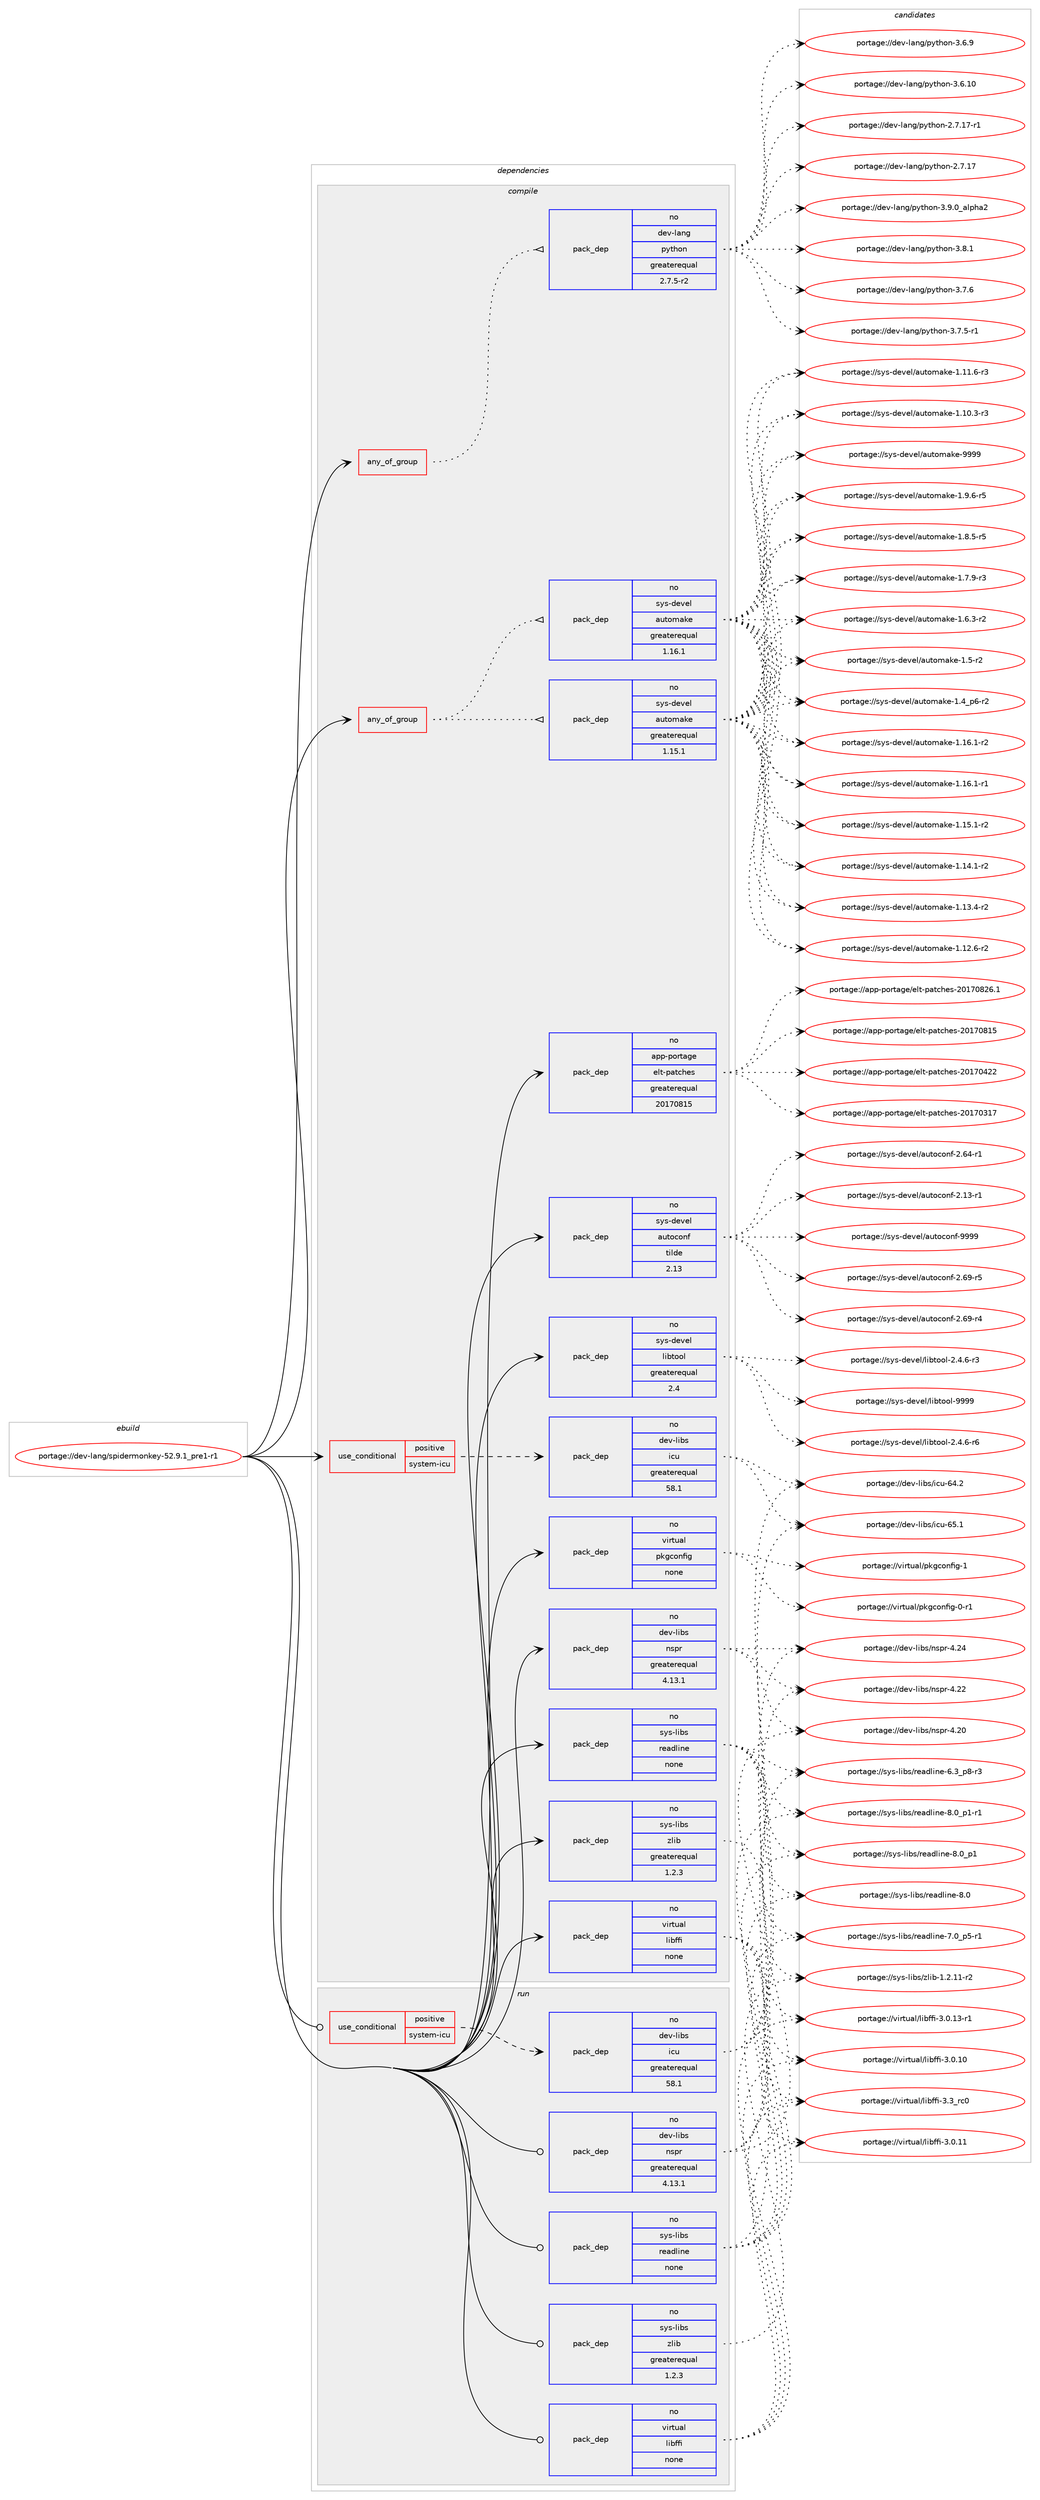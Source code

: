 digraph prolog {

# *************
# Graph options
# *************

newrank=true;
concentrate=true;
compound=true;
graph [rankdir=LR,fontname=Helvetica,fontsize=10,ranksep=1.5];#, ranksep=2.5, nodesep=0.2];
edge  [arrowhead=vee];
node  [fontname=Helvetica,fontsize=10];

# **********
# The ebuild
# **********

subgraph cluster_leftcol {
color=gray;
label=<<i>ebuild</i>>;
id [label="portage://dev-lang/spidermonkey-52.9.1_pre1-r1", color=red, width=4, href="../dev-lang/spidermonkey-52.9.1_pre1-r1.svg"];
}

# ****************
# The dependencies
# ****************

subgraph cluster_midcol {
color=gray;
label=<<i>dependencies</i>>;
subgraph cluster_compile {
fillcolor="#eeeeee";
style=filled;
label=<<i>compile</i>>;
subgraph any5169 {
dependency518074 [label=<<TABLE BORDER="0" CELLBORDER="1" CELLSPACING="0" CELLPADDING="4"><TR><TD CELLPADDING="10">any_of_group</TD></TR></TABLE>>, shape=none, color=red];subgraph pack385903 {
dependency518075 [label=<<TABLE BORDER="0" CELLBORDER="1" CELLSPACING="0" CELLPADDING="4" WIDTH="220"><TR><TD ROWSPAN="6" CELLPADDING="30">pack_dep</TD></TR><TR><TD WIDTH="110">no</TD></TR><TR><TD>dev-lang</TD></TR><TR><TD>python</TD></TR><TR><TD>greaterequal</TD></TR><TR><TD>2.7.5-r2</TD></TR></TABLE>>, shape=none, color=blue];
}
dependency518074:e -> dependency518075:w [weight=20,style="dotted",arrowhead="oinv"];
}
id:e -> dependency518074:w [weight=20,style="solid",arrowhead="vee"];
subgraph any5170 {
dependency518076 [label=<<TABLE BORDER="0" CELLBORDER="1" CELLSPACING="0" CELLPADDING="4"><TR><TD CELLPADDING="10">any_of_group</TD></TR></TABLE>>, shape=none, color=red];subgraph pack385904 {
dependency518077 [label=<<TABLE BORDER="0" CELLBORDER="1" CELLSPACING="0" CELLPADDING="4" WIDTH="220"><TR><TD ROWSPAN="6" CELLPADDING="30">pack_dep</TD></TR><TR><TD WIDTH="110">no</TD></TR><TR><TD>sys-devel</TD></TR><TR><TD>automake</TD></TR><TR><TD>greaterequal</TD></TR><TR><TD>1.16.1</TD></TR></TABLE>>, shape=none, color=blue];
}
dependency518076:e -> dependency518077:w [weight=20,style="dotted",arrowhead="oinv"];
subgraph pack385905 {
dependency518078 [label=<<TABLE BORDER="0" CELLBORDER="1" CELLSPACING="0" CELLPADDING="4" WIDTH="220"><TR><TD ROWSPAN="6" CELLPADDING="30">pack_dep</TD></TR><TR><TD WIDTH="110">no</TD></TR><TR><TD>sys-devel</TD></TR><TR><TD>automake</TD></TR><TR><TD>greaterequal</TD></TR><TR><TD>1.15.1</TD></TR></TABLE>>, shape=none, color=blue];
}
dependency518076:e -> dependency518078:w [weight=20,style="dotted",arrowhead="oinv"];
}
id:e -> dependency518076:w [weight=20,style="solid",arrowhead="vee"];
subgraph cond126765 {
dependency518079 [label=<<TABLE BORDER="0" CELLBORDER="1" CELLSPACING="0" CELLPADDING="4"><TR><TD ROWSPAN="3" CELLPADDING="10">use_conditional</TD></TR><TR><TD>positive</TD></TR><TR><TD>system-icu</TD></TR></TABLE>>, shape=none, color=red];
subgraph pack385906 {
dependency518080 [label=<<TABLE BORDER="0" CELLBORDER="1" CELLSPACING="0" CELLPADDING="4" WIDTH="220"><TR><TD ROWSPAN="6" CELLPADDING="30">pack_dep</TD></TR><TR><TD WIDTH="110">no</TD></TR><TR><TD>dev-libs</TD></TR><TR><TD>icu</TD></TR><TR><TD>greaterequal</TD></TR><TR><TD>58.1</TD></TR></TABLE>>, shape=none, color=blue];
}
dependency518079:e -> dependency518080:w [weight=20,style="dashed",arrowhead="vee"];
}
id:e -> dependency518079:w [weight=20,style="solid",arrowhead="vee"];
subgraph pack385907 {
dependency518081 [label=<<TABLE BORDER="0" CELLBORDER="1" CELLSPACING="0" CELLPADDING="4" WIDTH="220"><TR><TD ROWSPAN="6" CELLPADDING="30">pack_dep</TD></TR><TR><TD WIDTH="110">no</TD></TR><TR><TD>app-portage</TD></TR><TR><TD>elt-patches</TD></TR><TR><TD>greaterequal</TD></TR><TR><TD>20170815</TD></TR></TABLE>>, shape=none, color=blue];
}
id:e -> dependency518081:w [weight=20,style="solid",arrowhead="vee"];
subgraph pack385908 {
dependency518082 [label=<<TABLE BORDER="0" CELLBORDER="1" CELLSPACING="0" CELLPADDING="4" WIDTH="220"><TR><TD ROWSPAN="6" CELLPADDING="30">pack_dep</TD></TR><TR><TD WIDTH="110">no</TD></TR><TR><TD>dev-libs</TD></TR><TR><TD>nspr</TD></TR><TR><TD>greaterequal</TD></TR><TR><TD>4.13.1</TD></TR></TABLE>>, shape=none, color=blue];
}
id:e -> dependency518082:w [weight=20,style="solid",arrowhead="vee"];
subgraph pack385909 {
dependency518083 [label=<<TABLE BORDER="0" CELLBORDER="1" CELLSPACING="0" CELLPADDING="4" WIDTH="220"><TR><TD ROWSPAN="6" CELLPADDING="30">pack_dep</TD></TR><TR><TD WIDTH="110">no</TD></TR><TR><TD>sys-devel</TD></TR><TR><TD>autoconf</TD></TR><TR><TD>tilde</TD></TR><TR><TD>2.13</TD></TR></TABLE>>, shape=none, color=blue];
}
id:e -> dependency518083:w [weight=20,style="solid",arrowhead="vee"];
subgraph pack385910 {
dependency518084 [label=<<TABLE BORDER="0" CELLBORDER="1" CELLSPACING="0" CELLPADDING="4" WIDTH="220"><TR><TD ROWSPAN="6" CELLPADDING="30">pack_dep</TD></TR><TR><TD WIDTH="110">no</TD></TR><TR><TD>sys-devel</TD></TR><TR><TD>libtool</TD></TR><TR><TD>greaterequal</TD></TR><TR><TD>2.4</TD></TR></TABLE>>, shape=none, color=blue];
}
id:e -> dependency518084:w [weight=20,style="solid",arrowhead="vee"];
subgraph pack385911 {
dependency518085 [label=<<TABLE BORDER="0" CELLBORDER="1" CELLSPACING="0" CELLPADDING="4" WIDTH="220"><TR><TD ROWSPAN="6" CELLPADDING="30">pack_dep</TD></TR><TR><TD WIDTH="110">no</TD></TR><TR><TD>sys-libs</TD></TR><TR><TD>readline</TD></TR><TR><TD>none</TD></TR><TR><TD></TD></TR></TABLE>>, shape=none, color=blue];
}
id:e -> dependency518085:w [weight=20,style="solid",arrowhead="vee"];
subgraph pack385912 {
dependency518086 [label=<<TABLE BORDER="0" CELLBORDER="1" CELLSPACING="0" CELLPADDING="4" WIDTH="220"><TR><TD ROWSPAN="6" CELLPADDING="30">pack_dep</TD></TR><TR><TD WIDTH="110">no</TD></TR><TR><TD>sys-libs</TD></TR><TR><TD>zlib</TD></TR><TR><TD>greaterequal</TD></TR><TR><TD>1.2.3</TD></TR></TABLE>>, shape=none, color=blue];
}
id:e -> dependency518086:w [weight=20,style="solid",arrowhead="vee"];
subgraph pack385913 {
dependency518087 [label=<<TABLE BORDER="0" CELLBORDER="1" CELLSPACING="0" CELLPADDING="4" WIDTH="220"><TR><TD ROWSPAN="6" CELLPADDING="30">pack_dep</TD></TR><TR><TD WIDTH="110">no</TD></TR><TR><TD>virtual</TD></TR><TR><TD>libffi</TD></TR><TR><TD>none</TD></TR><TR><TD></TD></TR></TABLE>>, shape=none, color=blue];
}
id:e -> dependency518087:w [weight=20,style="solid",arrowhead="vee"];
subgraph pack385914 {
dependency518088 [label=<<TABLE BORDER="0" CELLBORDER="1" CELLSPACING="0" CELLPADDING="4" WIDTH="220"><TR><TD ROWSPAN="6" CELLPADDING="30">pack_dep</TD></TR><TR><TD WIDTH="110">no</TD></TR><TR><TD>virtual</TD></TR><TR><TD>pkgconfig</TD></TR><TR><TD>none</TD></TR><TR><TD></TD></TR></TABLE>>, shape=none, color=blue];
}
id:e -> dependency518088:w [weight=20,style="solid",arrowhead="vee"];
}
subgraph cluster_compileandrun {
fillcolor="#eeeeee";
style=filled;
label=<<i>compile and run</i>>;
}
subgraph cluster_run {
fillcolor="#eeeeee";
style=filled;
label=<<i>run</i>>;
subgraph cond126766 {
dependency518089 [label=<<TABLE BORDER="0" CELLBORDER="1" CELLSPACING="0" CELLPADDING="4"><TR><TD ROWSPAN="3" CELLPADDING="10">use_conditional</TD></TR><TR><TD>positive</TD></TR><TR><TD>system-icu</TD></TR></TABLE>>, shape=none, color=red];
subgraph pack385915 {
dependency518090 [label=<<TABLE BORDER="0" CELLBORDER="1" CELLSPACING="0" CELLPADDING="4" WIDTH="220"><TR><TD ROWSPAN="6" CELLPADDING="30">pack_dep</TD></TR><TR><TD WIDTH="110">no</TD></TR><TR><TD>dev-libs</TD></TR><TR><TD>icu</TD></TR><TR><TD>greaterequal</TD></TR><TR><TD>58.1</TD></TR></TABLE>>, shape=none, color=blue];
}
dependency518089:e -> dependency518090:w [weight=20,style="dashed",arrowhead="vee"];
}
id:e -> dependency518089:w [weight=20,style="solid",arrowhead="odot"];
subgraph pack385916 {
dependency518091 [label=<<TABLE BORDER="0" CELLBORDER="1" CELLSPACING="0" CELLPADDING="4" WIDTH="220"><TR><TD ROWSPAN="6" CELLPADDING="30">pack_dep</TD></TR><TR><TD WIDTH="110">no</TD></TR><TR><TD>dev-libs</TD></TR><TR><TD>nspr</TD></TR><TR><TD>greaterequal</TD></TR><TR><TD>4.13.1</TD></TR></TABLE>>, shape=none, color=blue];
}
id:e -> dependency518091:w [weight=20,style="solid",arrowhead="odot"];
subgraph pack385917 {
dependency518092 [label=<<TABLE BORDER="0" CELLBORDER="1" CELLSPACING="0" CELLPADDING="4" WIDTH="220"><TR><TD ROWSPAN="6" CELLPADDING="30">pack_dep</TD></TR><TR><TD WIDTH="110">no</TD></TR><TR><TD>sys-libs</TD></TR><TR><TD>readline</TD></TR><TR><TD>none</TD></TR><TR><TD></TD></TR></TABLE>>, shape=none, color=blue];
}
id:e -> dependency518092:w [weight=20,style="solid",arrowhead="odot"];
subgraph pack385918 {
dependency518093 [label=<<TABLE BORDER="0" CELLBORDER="1" CELLSPACING="0" CELLPADDING="4" WIDTH="220"><TR><TD ROWSPAN="6" CELLPADDING="30">pack_dep</TD></TR><TR><TD WIDTH="110">no</TD></TR><TR><TD>sys-libs</TD></TR><TR><TD>zlib</TD></TR><TR><TD>greaterequal</TD></TR><TR><TD>1.2.3</TD></TR></TABLE>>, shape=none, color=blue];
}
id:e -> dependency518093:w [weight=20,style="solid",arrowhead="odot"];
subgraph pack385919 {
dependency518094 [label=<<TABLE BORDER="0" CELLBORDER="1" CELLSPACING="0" CELLPADDING="4" WIDTH="220"><TR><TD ROWSPAN="6" CELLPADDING="30">pack_dep</TD></TR><TR><TD WIDTH="110">no</TD></TR><TR><TD>virtual</TD></TR><TR><TD>libffi</TD></TR><TR><TD>none</TD></TR><TR><TD></TD></TR></TABLE>>, shape=none, color=blue];
}
id:e -> dependency518094:w [weight=20,style="solid",arrowhead="odot"];
}
}

# **************
# The candidates
# **************

subgraph cluster_choices {
rank=same;
color=gray;
label=<<i>candidates</i>>;

subgraph choice385903 {
color=black;
nodesep=1;
choice10010111845108971101034711212111610411111045514657464895971081121049750 [label="portage://dev-lang/python-3.9.0_alpha2", color=red, width=4,href="../dev-lang/python-3.9.0_alpha2.svg"];
choice100101118451089711010347112121116104111110455146564649 [label="portage://dev-lang/python-3.8.1", color=red, width=4,href="../dev-lang/python-3.8.1.svg"];
choice100101118451089711010347112121116104111110455146554654 [label="portage://dev-lang/python-3.7.6", color=red, width=4,href="../dev-lang/python-3.7.6.svg"];
choice1001011184510897110103471121211161041111104551465546534511449 [label="portage://dev-lang/python-3.7.5-r1", color=red, width=4,href="../dev-lang/python-3.7.5-r1.svg"];
choice100101118451089711010347112121116104111110455146544657 [label="portage://dev-lang/python-3.6.9", color=red, width=4,href="../dev-lang/python-3.6.9.svg"];
choice10010111845108971101034711212111610411111045514654464948 [label="portage://dev-lang/python-3.6.10", color=red, width=4,href="../dev-lang/python-3.6.10.svg"];
choice100101118451089711010347112121116104111110455046554649554511449 [label="portage://dev-lang/python-2.7.17-r1", color=red, width=4,href="../dev-lang/python-2.7.17-r1.svg"];
choice10010111845108971101034711212111610411111045504655464955 [label="portage://dev-lang/python-2.7.17", color=red, width=4,href="../dev-lang/python-2.7.17.svg"];
dependency518075:e -> choice10010111845108971101034711212111610411111045514657464895971081121049750:w [style=dotted,weight="100"];
dependency518075:e -> choice100101118451089711010347112121116104111110455146564649:w [style=dotted,weight="100"];
dependency518075:e -> choice100101118451089711010347112121116104111110455146554654:w [style=dotted,weight="100"];
dependency518075:e -> choice1001011184510897110103471121211161041111104551465546534511449:w [style=dotted,weight="100"];
dependency518075:e -> choice100101118451089711010347112121116104111110455146544657:w [style=dotted,weight="100"];
dependency518075:e -> choice10010111845108971101034711212111610411111045514654464948:w [style=dotted,weight="100"];
dependency518075:e -> choice100101118451089711010347112121116104111110455046554649554511449:w [style=dotted,weight="100"];
dependency518075:e -> choice10010111845108971101034711212111610411111045504655464955:w [style=dotted,weight="100"];
}
subgraph choice385904 {
color=black;
nodesep=1;
choice115121115451001011181011084797117116111109971071014557575757 [label="portage://sys-devel/automake-9999", color=red, width=4,href="../sys-devel/automake-9999.svg"];
choice115121115451001011181011084797117116111109971071014549465746544511453 [label="portage://sys-devel/automake-1.9.6-r5", color=red, width=4,href="../sys-devel/automake-1.9.6-r5.svg"];
choice115121115451001011181011084797117116111109971071014549465646534511453 [label="portage://sys-devel/automake-1.8.5-r5", color=red, width=4,href="../sys-devel/automake-1.8.5-r5.svg"];
choice115121115451001011181011084797117116111109971071014549465546574511451 [label="portage://sys-devel/automake-1.7.9-r3", color=red, width=4,href="../sys-devel/automake-1.7.9-r3.svg"];
choice115121115451001011181011084797117116111109971071014549465446514511450 [label="portage://sys-devel/automake-1.6.3-r2", color=red, width=4,href="../sys-devel/automake-1.6.3-r2.svg"];
choice11512111545100101118101108479711711611110997107101454946534511450 [label="portage://sys-devel/automake-1.5-r2", color=red, width=4,href="../sys-devel/automake-1.5-r2.svg"];
choice115121115451001011181011084797117116111109971071014549465295112544511450 [label="portage://sys-devel/automake-1.4_p6-r2", color=red, width=4,href="../sys-devel/automake-1.4_p6-r2.svg"];
choice11512111545100101118101108479711711611110997107101454946495446494511450 [label="portage://sys-devel/automake-1.16.1-r2", color=red, width=4,href="../sys-devel/automake-1.16.1-r2.svg"];
choice11512111545100101118101108479711711611110997107101454946495446494511449 [label="portage://sys-devel/automake-1.16.1-r1", color=red, width=4,href="../sys-devel/automake-1.16.1-r1.svg"];
choice11512111545100101118101108479711711611110997107101454946495346494511450 [label="portage://sys-devel/automake-1.15.1-r2", color=red, width=4,href="../sys-devel/automake-1.15.1-r2.svg"];
choice11512111545100101118101108479711711611110997107101454946495246494511450 [label="portage://sys-devel/automake-1.14.1-r2", color=red, width=4,href="../sys-devel/automake-1.14.1-r2.svg"];
choice11512111545100101118101108479711711611110997107101454946495146524511450 [label="portage://sys-devel/automake-1.13.4-r2", color=red, width=4,href="../sys-devel/automake-1.13.4-r2.svg"];
choice11512111545100101118101108479711711611110997107101454946495046544511450 [label="portage://sys-devel/automake-1.12.6-r2", color=red, width=4,href="../sys-devel/automake-1.12.6-r2.svg"];
choice11512111545100101118101108479711711611110997107101454946494946544511451 [label="portage://sys-devel/automake-1.11.6-r3", color=red, width=4,href="../sys-devel/automake-1.11.6-r3.svg"];
choice11512111545100101118101108479711711611110997107101454946494846514511451 [label="portage://sys-devel/automake-1.10.3-r3", color=red, width=4,href="../sys-devel/automake-1.10.3-r3.svg"];
dependency518077:e -> choice115121115451001011181011084797117116111109971071014557575757:w [style=dotted,weight="100"];
dependency518077:e -> choice115121115451001011181011084797117116111109971071014549465746544511453:w [style=dotted,weight="100"];
dependency518077:e -> choice115121115451001011181011084797117116111109971071014549465646534511453:w [style=dotted,weight="100"];
dependency518077:e -> choice115121115451001011181011084797117116111109971071014549465546574511451:w [style=dotted,weight="100"];
dependency518077:e -> choice115121115451001011181011084797117116111109971071014549465446514511450:w [style=dotted,weight="100"];
dependency518077:e -> choice11512111545100101118101108479711711611110997107101454946534511450:w [style=dotted,weight="100"];
dependency518077:e -> choice115121115451001011181011084797117116111109971071014549465295112544511450:w [style=dotted,weight="100"];
dependency518077:e -> choice11512111545100101118101108479711711611110997107101454946495446494511450:w [style=dotted,weight="100"];
dependency518077:e -> choice11512111545100101118101108479711711611110997107101454946495446494511449:w [style=dotted,weight="100"];
dependency518077:e -> choice11512111545100101118101108479711711611110997107101454946495346494511450:w [style=dotted,weight="100"];
dependency518077:e -> choice11512111545100101118101108479711711611110997107101454946495246494511450:w [style=dotted,weight="100"];
dependency518077:e -> choice11512111545100101118101108479711711611110997107101454946495146524511450:w [style=dotted,weight="100"];
dependency518077:e -> choice11512111545100101118101108479711711611110997107101454946495046544511450:w [style=dotted,weight="100"];
dependency518077:e -> choice11512111545100101118101108479711711611110997107101454946494946544511451:w [style=dotted,weight="100"];
dependency518077:e -> choice11512111545100101118101108479711711611110997107101454946494846514511451:w [style=dotted,weight="100"];
}
subgraph choice385905 {
color=black;
nodesep=1;
choice115121115451001011181011084797117116111109971071014557575757 [label="portage://sys-devel/automake-9999", color=red, width=4,href="../sys-devel/automake-9999.svg"];
choice115121115451001011181011084797117116111109971071014549465746544511453 [label="portage://sys-devel/automake-1.9.6-r5", color=red, width=4,href="../sys-devel/automake-1.9.6-r5.svg"];
choice115121115451001011181011084797117116111109971071014549465646534511453 [label="portage://sys-devel/automake-1.8.5-r5", color=red, width=4,href="../sys-devel/automake-1.8.5-r5.svg"];
choice115121115451001011181011084797117116111109971071014549465546574511451 [label="portage://sys-devel/automake-1.7.9-r3", color=red, width=4,href="../sys-devel/automake-1.7.9-r3.svg"];
choice115121115451001011181011084797117116111109971071014549465446514511450 [label="portage://sys-devel/automake-1.6.3-r2", color=red, width=4,href="../sys-devel/automake-1.6.3-r2.svg"];
choice11512111545100101118101108479711711611110997107101454946534511450 [label="portage://sys-devel/automake-1.5-r2", color=red, width=4,href="../sys-devel/automake-1.5-r2.svg"];
choice115121115451001011181011084797117116111109971071014549465295112544511450 [label="portage://sys-devel/automake-1.4_p6-r2", color=red, width=4,href="../sys-devel/automake-1.4_p6-r2.svg"];
choice11512111545100101118101108479711711611110997107101454946495446494511450 [label="portage://sys-devel/automake-1.16.1-r2", color=red, width=4,href="../sys-devel/automake-1.16.1-r2.svg"];
choice11512111545100101118101108479711711611110997107101454946495446494511449 [label="portage://sys-devel/automake-1.16.1-r1", color=red, width=4,href="../sys-devel/automake-1.16.1-r1.svg"];
choice11512111545100101118101108479711711611110997107101454946495346494511450 [label="portage://sys-devel/automake-1.15.1-r2", color=red, width=4,href="../sys-devel/automake-1.15.1-r2.svg"];
choice11512111545100101118101108479711711611110997107101454946495246494511450 [label="portage://sys-devel/automake-1.14.1-r2", color=red, width=4,href="../sys-devel/automake-1.14.1-r2.svg"];
choice11512111545100101118101108479711711611110997107101454946495146524511450 [label="portage://sys-devel/automake-1.13.4-r2", color=red, width=4,href="../sys-devel/automake-1.13.4-r2.svg"];
choice11512111545100101118101108479711711611110997107101454946495046544511450 [label="portage://sys-devel/automake-1.12.6-r2", color=red, width=4,href="../sys-devel/automake-1.12.6-r2.svg"];
choice11512111545100101118101108479711711611110997107101454946494946544511451 [label="portage://sys-devel/automake-1.11.6-r3", color=red, width=4,href="../sys-devel/automake-1.11.6-r3.svg"];
choice11512111545100101118101108479711711611110997107101454946494846514511451 [label="portage://sys-devel/automake-1.10.3-r3", color=red, width=4,href="../sys-devel/automake-1.10.3-r3.svg"];
dependency518078:e -> choice115121115451001011181011084797117116111109971071014557575757:w [style=dotted,weight="100"];
dependency518078:e -> choice115121115451001011181011084797117116111109971071014549465746544511453:w [style=dotted,weight="100"];
dependency518078:e -> choice115121115451001011181011084797117116111109971071014549465646534511453:w [style=dotted,weight="100"];
dependency518078:e -> choice115121115451001011181011084797117116111109971071014549465546574511451:w [style=dotted,weight="100"];
dependency518078:e -> choice115121115451001011181011084797117116111109971071014549465446514511450:w [style=dotted,weight="100"];
dependency518078:e -> choice11512111545100101118101108479711711611110997107101454946534511450:w [style=dotted,weight="100"];
dependency518078:e -> choice115121115451001011181011084797117116111109971071014549465295112544511450:w [style=dotted,weight="100"];
dependency518078:e -> choice11512111545100101118101108479711711611110997107101454946495446494511450:w [style=dotted,weight="100"];
dependency518078:e -> choice11512111545100101118101108479711711611110997107101454946495446494511449:w [style=dotted,weight="100"];
dependency518078:e -> choice11512111545100101118101108479711711611110997107101454946495346494511450:w [style=dotted,weight="100"];
dependency518078:e -> choice11512111545100101118101108479711711611110997107101454946495246494511450:w [style=dotted,weight="100"];
dependency518078:e -> choice11512111545100101118101108479711711611110997107101454946495146524511450:w [style=dotted,weight="100"];
dependency518078:e -> choice11512111545100101118101108479711711611110997107101454946495046544511450:w [style=dotted,weight="100"];
dependency518078:e -> choice11512111545100101118101108479711711611110997107101454946494946544511451:w [style=dotted,weight="100"];
dependency518078:e -> choice11512111545100101118101108479711711611110997107101454946494846514511451:w [style=dotted,weight="100"];
}
subgraph choice385906 {
color=black;
nodesep=1;
choice100101118451081059811547105991174554534649 [label="portage://dev-libs/icu-65.1", color=red, width=4,href="../dev-libs/icu-65.1.svg"];
choice100101118451081059811547105991174554524650 [label="portage://dev-libs/icu-64.2", color=red, width=4,href="../dev-libs/icu-64.2.svg"];
dependency518080:e -> choice100101118451081059811547105991174554534649:w [style=dotted,weight="100"];
dependency518080:e -> choice100101118451081059811547105991174554524650:w [style=dotted,weight="100"];
}
subgraph choice385907 {
color=black;
nodesep=1;
choice971121124511211111411697103101471011081164511297116991041011154550484955485650544649 [label="portage://app-portage/elt-patches-20170826.1", color=red, width=4,href="../app-portage/elt-patches-20170826.1.svg"];
choice97112112451121111141169710310147101108116451129711699104101115455048495548564953 [label="portage://app-portage/elt-patches-20170815", color=red, width=4,href="../app-portage/elt-patches-20170815.svg"];
choice97112112451121111141169710310147101108116451129711699104101115455048495548525050 [label="portage://app-portage/elt-patches-20170422", color=red, width=4,href="../app-portage/elt-patches-20170422.svg"];
choice97112112451121111141169710310147101108116451129711699104101115455048495548514955 [label="portage://app-portage/elt-patches-20170317", color=red, width=4,href="../app-portage/elt-patches-20170317.svg"];
dependency518081:e -> choice971121124511211111411697103101471011081164511297116991041011154550484955485650544649:w [style=dotted,weight="100"];
dependency518081:e -> choice97112112451121111141169710310147101108116451129711699104101115455048495548564953:w [style=dotted,weight="100"];
dependency518081:e -> choice97112112451121111141169710310147101108116451129711699104101115455048495548525050:w [style=dotted,weight="100"];
dependency518081:e -> choice97112112451121111141169710310147101108116451129711699104101115455048495548514955:w [style=dotted,weight="100"];
}
subgraph choice385908 {
color=black;
nodesep=1;
choice1001011184510810598115471101151121144552465052 [label="portage://dev-libs/nspr-4.24", color=red, width=4,href="../dev-libs/nspr-4.24.svg"];
choice1001011184510810598115471101151121144552465050 [label="portage://dev-libs/nspr-4.22", color=red, width=4,href="../dev-libs/nspr-4.22.svg"];
choice1001011184510810598115471101151121144552465048 [label="portage://dev-libs/nspr-4.20", color=red, width=4,href="../dev-libs/nspr-4.20.svg"];
dependency518082:e -> choice1001011184510810598115471101151121144552465052:w [style=dotted,weight="100"];
dependency518082:e -> choice1001011184510810598115471101151121144552465050:w [style=dotted,weight="100"];
dependency518082:e -> choice1001011184510810598115471101151121144552465048:w [style=dotted,weight="100"];
}
subgraph choice385909 {
color=black;
nodesep=1;
choice115121115451001011181011084797117116111991111101024557575757 [label="portage://sys-devel/autoconf-9999", color=red, width=4,href="../sys-devel/autoconf-9999.svg"];
choice1151211154510010111810110847971171161119911111010245504654574511453 [label="portage://sys-devel/autoconf-2.69-r5", color=red, width=4,href="../sys-devel/autoconf-2.69-r5.svg"];
choice1151211154510010111810110847971171161119911111010245504654574511452 [label="portage://sys-devel/autoconf-2.69-r4", color=red, width=4,href="../sys-devel/autoconf-2.69-r4.svg"];
choice1151211154510010111810110847971171161119911111010245504654524511449 [label="portage://sys-devel/autoconf-2.64-r1", color=red, width=4,href="../sys-devel/autoconf-2.64-r1.svg"];
choice1151211154510010111810110847971171161119911111010245504649514511449 [label="portage://sys-devel/autoconf-2.13-r1", color=red, width=4,href="../sys-devel/autoconf-2.13-r1.svg"];
dependency518083:e -> choice115121115451001011181011084797117116111991111101024557575757:w [style=dotted,weight="100"];
dependency518083:e -> choice1151211154510010111810110847971171161119911111010245504654574511453:w [style=dotted,weight="100"];
dependency518083:e -> choice1151211154510010111810110847971171161119911111010245504654574511452:w [style=dotted,weight="100"];
dependency518083:e -> choice1151211154510010111810110847971171161119911111010245504654524511449:w [style=dotted,weight="100"];
dependency518083:e -> choice1151211154510010111810110847971171161119911111010245504649514511449:w [style=dotted,weight="100"];
}
subgraph choice385910 {
color=black;
nodesep=1;
choice1151211154510010111810110847108105981161111111084557575757 [label="portage://sys-devel/libtool-9999", color=red, width=4,href="../sys-devel/libtool-9999.svg"];
choice1151211154510010111810110847108105981161111111084550465246544511454 [label="portage://sys-devel/libtool-2.4.6-r6", color=red, width=4,href="../sys-devel/libtool-2.4.6-r6.svg"];
choice1151211154510010111810110847108105981161111111084550465246544511451 [label="portage://sys-devel/libtool-2.4.6-r3", color=red, width=4,href="../sys-devel/libtool-2.4.6-r3.svg"];
dependency518084:e -> choice1151211154510010111810110847108105981161111111084557575757:w [style=dotted,weight="100"];
dependency518084:e -> choice1151211154510010111810110847108105981161111111084550465246544511454:w [style=dotted,weight="100"];
dependency518084:e -> choice1151211154510010111810110847108105981161111111084550465246544511451:w [style=dotted,weight="100"];
}
subgraph choice385911 {
color=black;
nodesep=1;
choice115121115451081059811547114101971001081051101014556464895112494511449 [label="portage://sys-libs/readline-8.0_p1-r1", color=red, width=4,href="../sys-libs/readline-8.0_p1-r1.svg"];
choice11512111545108105981154711410197100108105110101455646489511249 [label="portage://sys-libs/readline-8.0_p1", color=red, width=4,href="../sys-libs/readline-8.0_p1.svg"];
choice1151211154510810598115471141019710010810511010145564648 [label="portage://sys-libs/readline-8.0", color=red, width=4,href="../sys-libs/readline-8.0.svg"];
choice115121115451081059811547114101971001081051101014555464895112534511449 [label="portage://sys-libs/readline-7.0_p5-r1", color=red, width=4,href="../sys-libs/readline-7.0_p5-r1.svg"];
choice115121115451081059811547114101971001081051101014554465195112564511451 [label="portage://sys-libs/readline-6.3_p8-r3", color=red, width=4,href="../sys-libs/readline-6.3_p8-r3.svg"];
dependency518085:e -> choice115121115451081059811547114101971001081051101014556464895112494511449:w [style=dotted,weight="100"];
dependency518085:e -> choice11512111545108105981154711410197100108105110101455646489511249:w [style=dotted,weight="100"];
dependency518085:e -> choice1151211154510810598115471141019710010810511010145564648:w [style=dotted,weight="100"];
dependency518085:e -> choice115121115451081059811547114101971001081051101014555464895112534511449:w [style=dotted,weight="100"];
dependency518085:e -> choice115121115451081059811547114101971001081051101014554465195112564511451:w [style=dotted,weight="100"];
}
subgraph choice385912 {
color=black;
nodesep=1;
choice11512111545108105981154712210810598454946504649494511450 [label="portage://sys-libs/zlib-1.2.11-r2", color=red, width=4,href="../sys-libs/zlib-1.2.11-r2.svg"];
dependency518086:e -> choice11512111545108105981154712210810598454946504649494511450:w [style=dotted,weight="100"];
}
subgraph choice385913 {
color=black;
nodesep=1;
choice11810511411611797108471081059810210210545514651951149948 [label="portage://virtual/libffi-3.3_rc0", color=red, width=4,href="../virtual/libffi-3.3_rc0.svg"];
choice118105114116117971084710810598102102105455146484649514511449 [label="portage://virtual/libffi-3.0.13-r1", color=red, width=4,href="../virtual/libffi-3.0.13-r1.svg"];
choice11810511411611797108471081059810210210545514648464949 [label="portage://virtual/libffi-3.0.11", color=red, width=4,href="../virtual/libffi-3.0.11.svg"];
choice11810511411611797108471081059810210210545514648464948 [label="portage://virtual/libffi-3.0.10", color=red, width=4,href="../virtual/libffi-3.0.10.svg"];
dependency518087:e -> choice11810511411611797108471081059810210210545514651951149948:w [style=dotted,weight="100"];
dependency518087:e -> choice118105114116117971084710810598102102105455146484649514511449:w [style=dotted,weight="100"];
dependency518087:e -> choice11810511411611797108471081059810210210545514648464949:w [style=dotted,weight="100"];
dependency518087:e -> choice11810511411611797108471081059810210210545514648464948:w [style=dotted,weight="100"];
}
subgraph choice385914 {
color=black;
nodesep=1;
choice1181051141161179710847112107103991111101021051034549 [label="portage://virtual/pkgconfig-1", color=red, width=4,href="../virtual/pkgconfig-1.svg"];
choice11810511411611797108471121071039911111010210510345484511449 [label="portage://virtual/pkgconfig-0-r1", color=red, width=4,href="../virtual/pkgconfig-0-r1.svg"];
dependency518088:e -> choice1181051141161179710847112107103991111101021051034549:w [style=dotted,weight="100"];
dependency518088:e -> choice11810511411611797108471121071039911111010210510345484511449:w [style=dotted,weight="100"];
}
subgraph choice385915 {
color=black;
nodesep=1;
choice100101118451081059811547105991174554534649 [label="portage://dev-libs/icu-65.1", color=red, width=4,href="../dev-libs/icu-65.1.svg"];
choice100101118451081059811547105991174554524650 [label="portage://dev-libs/icu-64.2", color=red, width=4,href="../dev-libs/icu-64.2.svg"];
dependency518090:e -> choice100101118451081059811547105991174554534649:w [style=dotted,weight="100"];
dependency518090:e -> choice100101118451081059811547105991174554524650:w [style=dotted,weight="100"];
}
subgraph choice385916 {
color=black;
nodesep=1;
choice1001011184510810598115471101151121144552465052 [label="portage://dev-libs/nspr-4.24", color=red, width=4,href="../dev-libs/nspr-4.24.svg"];
choice1001011184510810598115471101151121144552465050 [label="portage://dev-libs/nspr-4.22", color=red, width=4,href="../dev-libs/nspr-4.22.svg"];
choice1001011184510810598115471101151121144552465048 [label="portage://dev-libs/nspr-4.20", color=red, width=4,href="../dev-libs/nspr-4.20.svg"];
dependency518091:e -> choice1001011184510810598115471101151121144552465052:w [style=dotted,weight="100"];
dependency518091:e -> choice1001011184510810598115471101151121144552465050:w [style=dotted,weight="100"];
dependency518091:e -> choice1001011184510810598115471101151121144552465048:w [style=dotted,weight="100"];
}
subgraph choice385917 {
color=black;
nodesep=1;
choice115121115451081059811547114101971001081051101014556464895112494511449 [label="portage://sys-libs/readline-8.0_p1-r1", color=red, width=4,href="../sys-libs/readline-8.0_p1-r1.svg"];
choice11512111545108105981154711410197100108105110101455646489511249 [label="portage://sys-libs/readline-8.0_p1", color=red, width=4,href="../sys-libs/readline-8.0_p1.svg"];
choice1151211154510810598115471141019710010810511010145564648 [label="portage://sys-libs/readline-8.0", color=red, width=4,href="../sys-libs/readline-8.0.svg"];
choice115121115451081059811547114101971001081051101014555464895112534511449 [label="portage://sys-libs/readline-7.0_p5-r1", color=red, width=4,href="../sys-libs/readline-7.0_p5-r1.svg"];
choice115121115451081059811547114101971001081051101014554465195112564511451 [label="portage://sys-libs/readline-6.3_p8-r3", color=red, width=4,href="../sys-libs/readline-6.3_p8-r3.svg"];
dependency518092:e -> choice115121115451081059811547114101971001081051101014556464895112494511449:w [style=dotted,weight="100"];
dependency518092:e -> choice11512111545108105981154711410197100108105110101455646489511249:w [style=dotted,weight="100"];
dependency518092:e -> choice1151211154510810598115471141019710010810511010145564648:w [style=dotted,weight="100"];
dependency518092:e -> choice115121115451081059811547114101971001081051101014555464895112534511449:w [style=dotted,weight="100"];
dependency518092:e -> choice115121115451081059811547114101971001081051101014554465195112564511451:w [style=dotted,weight="100"];
}
subgraph choice385918 {
color=black;
nodesep=1;
choice11512111545108105981154712210810598454946504649494511450 [label="portage://sys-libs/zlib-1.2.11-r2", color=red, width=4,href="../sys-libs/zlib-1.2.11-r2.svg"];
dependency518093:e -> choice11512111545108105981154712210810598454946504649494511450:w [style=dotted,weight="100"];
}
subgraph choice385919 {
color=black;
nodesep=1;
choice11810511411611797108471081059810210210545514651951149948 [label="portage://virtual/libffi-3.3_rc0", color=red, width=4,href="../virtual/libffi-3.3_rc0.svg"];
choice118105114116117971084710810598102102105455146484649514511449 [label="portage://virtual/libffi-3.0.13-r1", color=red, width=4,href="../virtual/libffi-3.0.13-r1.svg"];
choice11810511411611797108471081059810210210545514648464949 [label="portage://virtual/libffi-3.0.11", color=red, width=4,href="../virtual/libffi-3.0.11.svg"];
choice11810511411611797108471081059810210210545514648464948 [label="portage://virtual/libffi-3.0.10", color=red, width=4,href="../virtual/libffi-3.0.10.svg"];
dependency518094:e -> choice11810511411611797108471081059810210210545514651951149948:w [style=dotted,weight="100"];
dependency518094:e -> choice118105114116117971084710810598102102105455146484649514511449:w [style=dotted,weight="100"];
dependency518094:e -> choice11810511411611797108471081059810210210545514648464949:w [style=dotted,weight="100"];
dependency518094:e -> choice11810511411611797108471081059810210210545514648464948:w [style=dotted,weight="100"];
}
}

}
